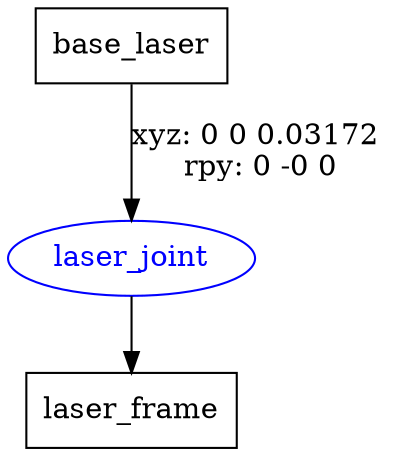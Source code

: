 digraph G {
node [shape=box];
"base_laser" [label="base_laser"];
"laser_frame" [label="laser_frame"];
node [shape=ellipse, color=blue, fontcolor=blue];
"base_laser" -> "laser_joint" [label="xyz: 0 0 0.03172 \nrpy: 0 -0 0"]
"laser_joint" -> "laser_frame"
}

